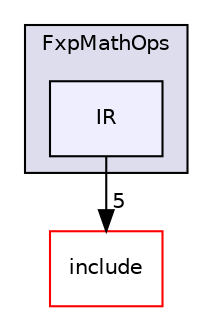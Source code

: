 digraph "lib/Dialect/FxpMathOps/IR" {
  bgcolor=transparent;
  compound=true
  node [ fontsize="10", fontname="Helvetica"];
  edge [ labelfontsize="10", labelfontname="Helvetica"];
  subgraph clusterdir_547b79919bb5ab07495c9a87132fc5b1 {
    graph [ bgcolor="#ddddee", pencolor="black", label="FxpMathOps" fontname="Helvetica", fontsize="10", URL="dir_547b79919bb5ab07495c9a87132fc5b1.html"]
  dir_0092c413f52dd4da09546e33a9f80b59 [shape=box, label="IR", style="filled", fillcolor="#eeeeff", pencolor="black", URL="dir_0092c413f52dd4da09546e33a9f80b59.html"];
  }
  dir_d44c64559bbebec7f509842c48db8b23 [shape=box label="include" color="red" URL="dir_d44c64559bbebec7f509842c48db8b23.html"];
  dir_0092c413f52dd4da09546e33a9f80b59->dir_d44c64559bbebec7f509842c48db8b23 [headlabel="5", labeldistance=1.5 headhref="dir_000073_000000.html"];
}
